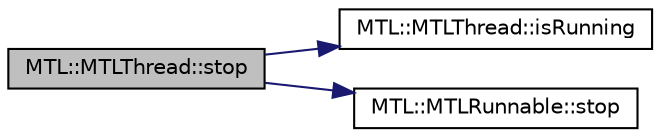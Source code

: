 digraph "MTL::MTLThread::stop"
{
 // LATEX_PDF_SIZE
  edge [fontname="Helvetica",fontsize="10",labelfontname="Helvetica",labelfontsize="10"];
  node [fontname="Helvetica",fontsize="10",shape=record];
  rankdir="LR";
  Node1 [label="MTL::MTLThread::stop",height=0.2,width=0.4,color="black", fillcolor="grey75", style="filled", fontcolor="black",tooltip="Stop the thread."];
  Node1 -> Node2 [color="midnightblue",fontsize="10",style="solid"];
  Node2 [label="MTL::MTLThread::isRunning",height=0.2,width=0.4,color="black", fillcolor="white", style="filled",URL="$dd/df5/classMTL_1_1MTLThread.html#aec8cfd545b4830ea113b3f025d8fa83f",tooltip="Check if the thread is running."];
  Node1 -> Node3 [color="midnightblue",fontsize="10",style="solid"];
  Node3 [label="MTL::MTLRunnable::stop",height=0.2,width=0.4,color="black", fillcolor="white", style="filled",URL="$d8/da7/classMTL_1_1MTLRunnable.html#a2eabd102cbc87e273703720472c33352",tooltip="Stop the runnable."];
}
